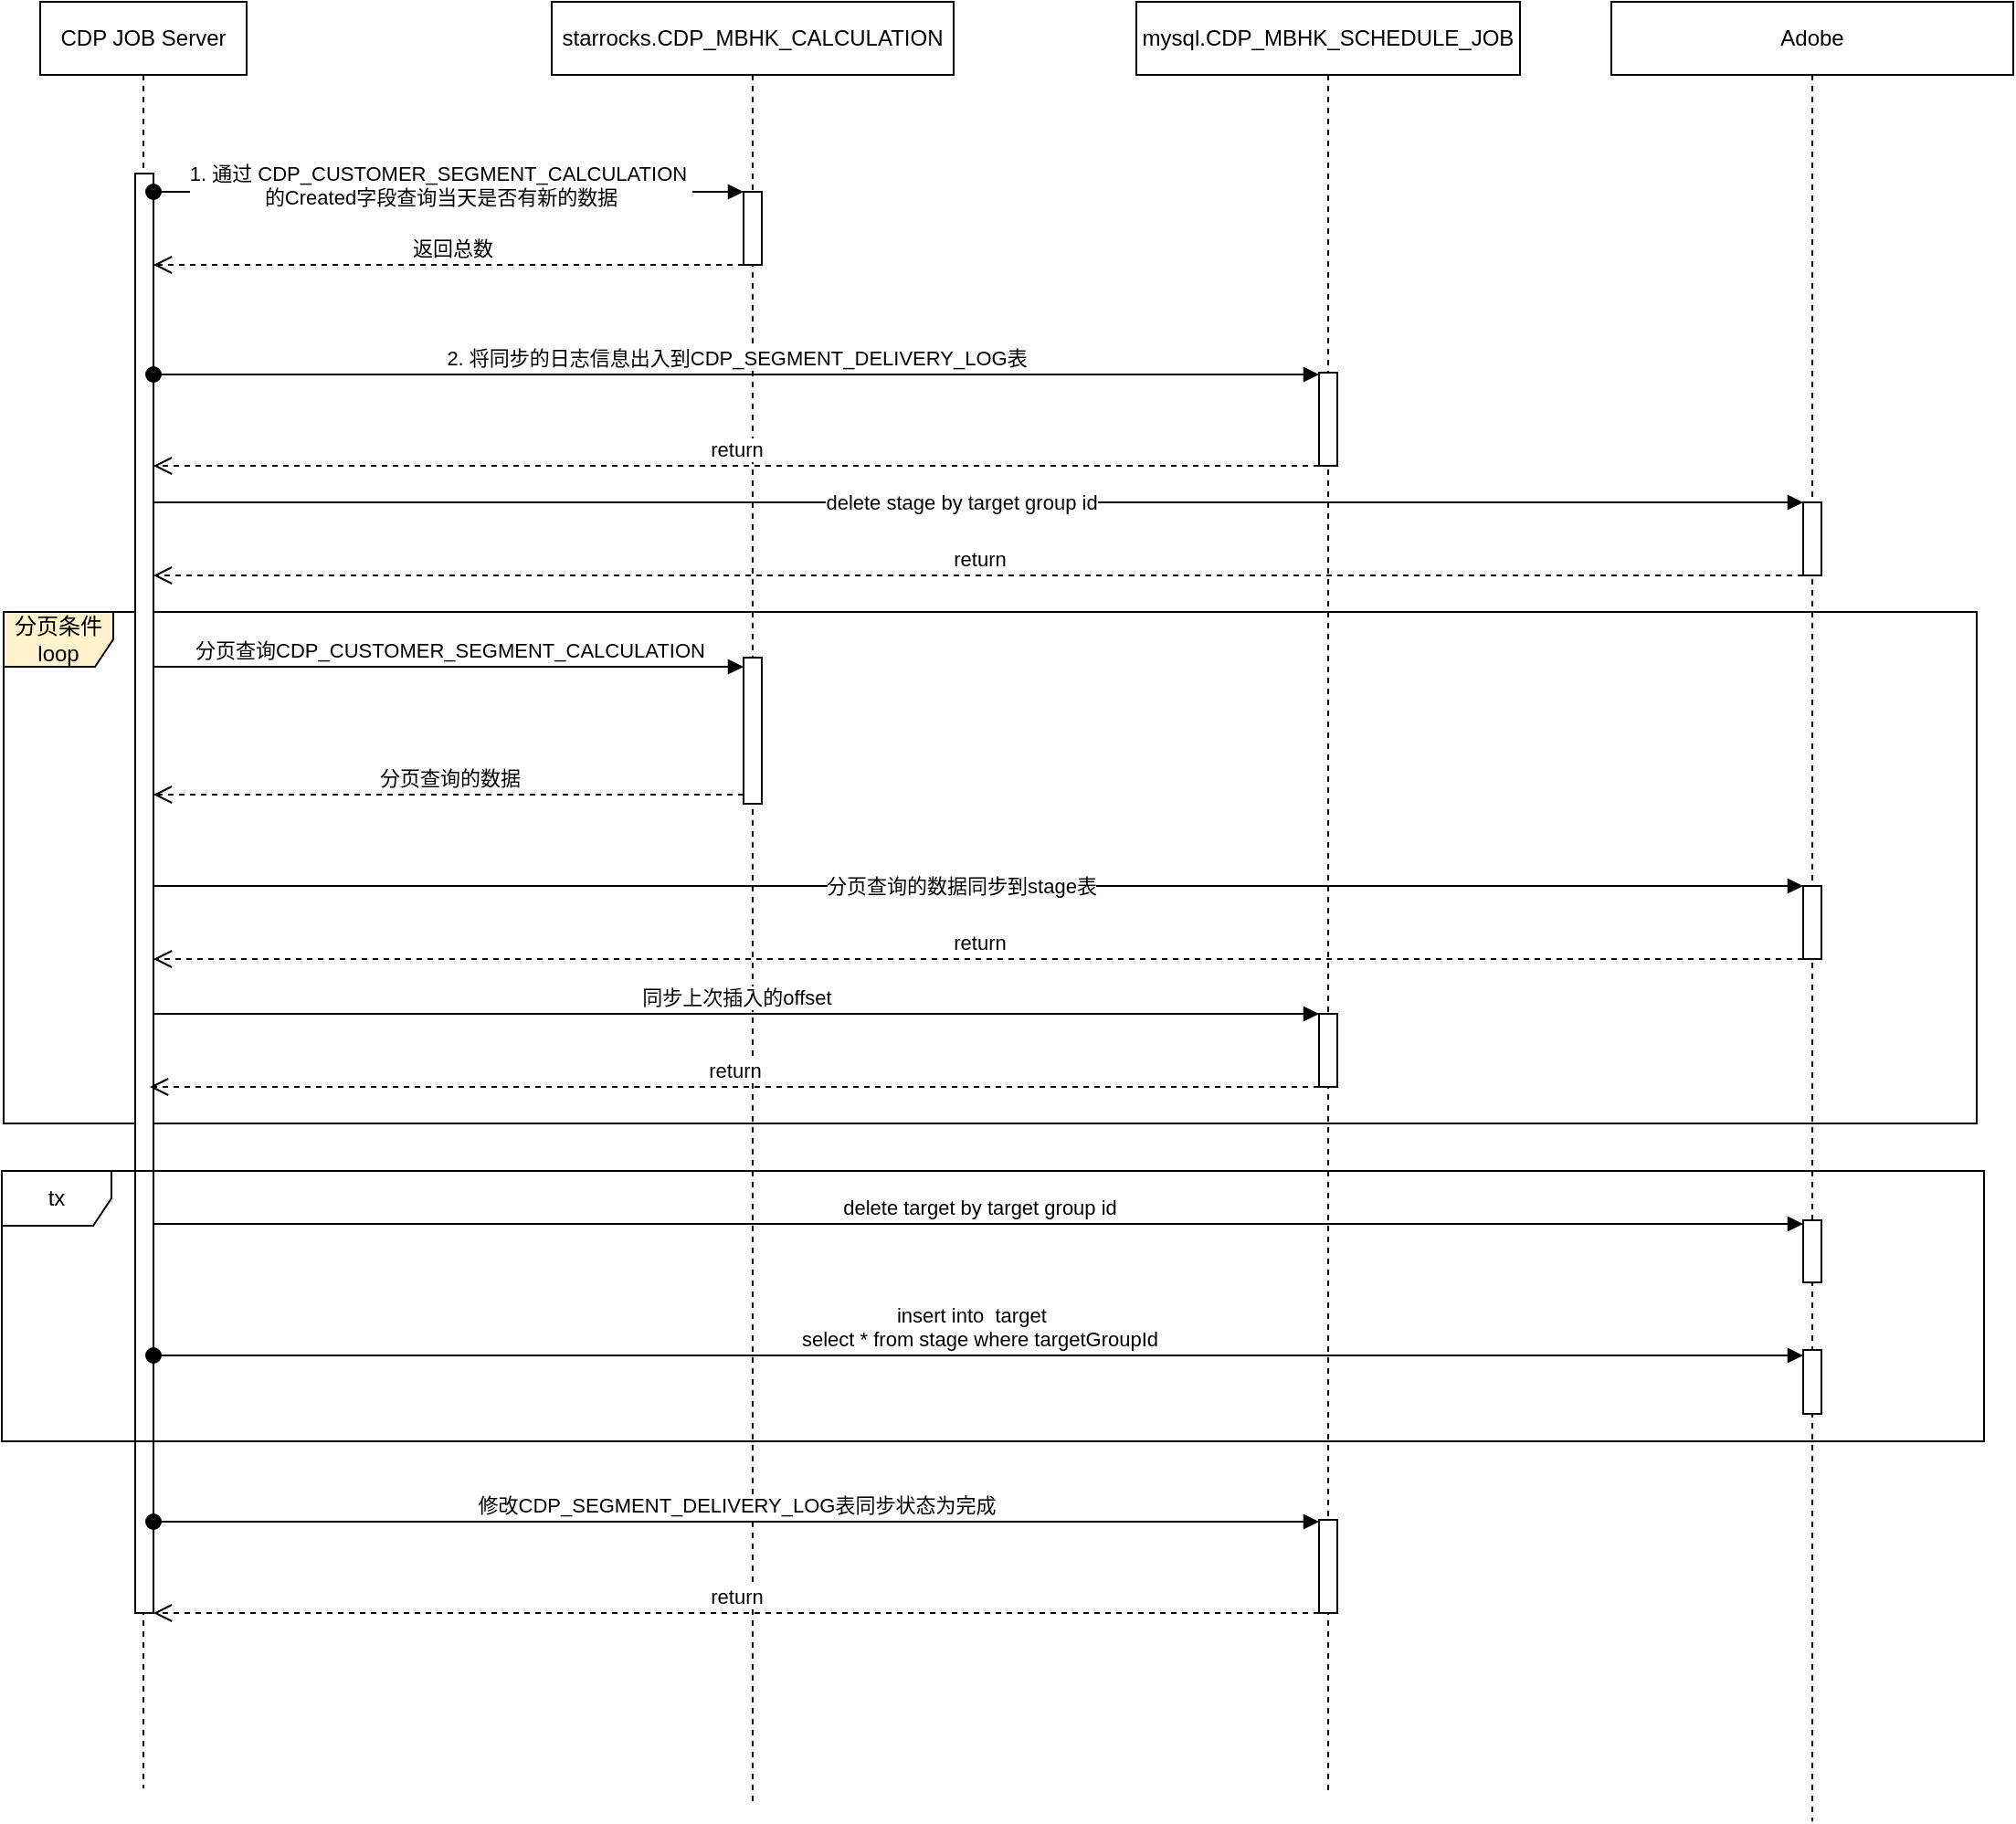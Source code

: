 <mxfile version="21.1.4" type="github">
  <diagram name="第 1 页" id="dYUoFG49znBWoF7892X2">
    <mxGraphModel dx="1440" dy="764" grid="0" gridSize="10" guides="1" tooltips="1" connect="1" arrows="1" fold="1" page="1" pageScale="1" pageWidth="827" pageHeight="1169" math="0" shadow="0">
      <root>
        <mxCell id="0" />
        <mxCell id="1" parent="0" />
        <mxCell id="x_W76neEEtvd7lcD01PX-147" value="分页条件loop" style="shape=umlFrame;whiteSpace=wrap;html=1;pointerEvents=0;fillColor=#fff2cc;strokeColor=default;swimlaneFillColor=none;gradientColor=none;" vertex="1" parent="1">
          <mxGeometry x="154" y="1314" width="1080" height="280" as="geometry" />
        </mxCell>
        <mxCell id="x_W76neEEtvd7lcD01PX-117" value="CDP JOB Server" style="shape=umlLifeline;perimeter=lifelinePerimeter;whiteSpace=wrap;html=1;container=1;dropTarget=0;collapsible=0;recursiveResize=0;outlineConnect=0;portConstraint=eastwest;newEdgeStyle={&quot;edgeStyle&quot;:&quot;elbowEdgeStyle&quot;,&quot;elbow&quot;:&quot;vertical&quot;,&quot;curved&quot;:0,&quot;rounded&quot;:0};" vertex="1" parent="1">
          <mxGeometry x="174" y="980" width="113" height="978" as="geometry" />
        </mxCell>
        <mxCell id="x_W76neEEtvd7lcD01PX-118" value="" style="html=1;points=[];perimeter=orthogonalPerimeter;outlineConnect=0;targetShapes=umlLifeline;portConstraint=eastwest;newEdgeStyle={&quot;edgeStyle&quot;:&quot;elbowEdgeStyle&quot;,&quot;elbow&quot;:&quot;vertical&quot;,&quot;curved&quot;:0,&quot;rounded&quot;:0};" vertex="1" parent="x_W76neEEtvd7lcD01PX-117">
          <mxGeometry x="52" y="94" width="10" height="788" as="geometry" />
        </mxCell>
        <mxCell id="x_W76neEEtvd7lcD01PX-119" value="starrocks.CDP_MBHK_CALCULATION" style="shape=umlLifeline;perimeter=lifelinePerimeter;whiteSpace=wrap;html=1;container=1;dropTarget=0;collapsible=0;recursiveResize=0;outlineConnect=0;portConstraint=eastwest;newEdgeStyle={&quot;edgeStyle&quot;:&quot;elbowEdgeStyle&quot;,&quot;elbow&quot;:&quot;vertical&quot;,&quot;curved&quot;:0,&quot;rounded&quot;:0};" vertex="1" parent="1">
          <mxGeometry x="454" y="980" width="220" height="985" as="geometry" />
        </mxCell>
        <mxCell id="x_W76neEEtvd7lcD01PX-120" value="" style="html=1;points=[];perimeter=orthogonalPerimeter;outlineConnect=0;targetShapes=umlLifeline;portConstraint=eastwest;newEdgeStyle={&quot;edgeStyle&quot;:&quot;elbowEdgeStyle&quot;,&quot;elbow&quot;:&quot;vertical&quot;,&quot;curved&quot;:0,&quot;rounded&quot;:0};" vertex="1" parent="x_W76neEEtvd7lcD01PX-119">
          <mxGeometry x="105" y="104" width="10" height="40" as="geometry" />
        </mxCell>
        <mxCell id="x_W76neEEtvd7lcD01PX-136" value="" style="html=1;points=[];perimeter=orthogonalPerimeter;outlineConnect=0;targetShapes=umlLifeline;portConstraint=eastwest;newEdgeStyle={&quot;edgeStyle&quot;:&quot;elbowEdgeStyle&quot;,&quot;elbow&quot;:&quot;vertical&quot;,&quot;curved&quot;:0,&quot;rounded&quot;:0};" vertex="1" parent="x_W76neEEtvd7lcD01PX-119">
          <mxGeometry x="105" y="359" width="10" height="80" as="geometry" />
        </mxCell>
        <mxCell id="x_W76neEEtvd7lcD01PX-121" value="" style="html=1;verticalAlign=bottom;startArrow=oval;startFill=1;endArrow=block;startSize=8;edgeStyle=elbowEdgeStyle;elbow=vertical;curved=0;rounded=0;" edge="1" parent="1" source="x_W76neEEtvd7lcD01PX-118" target="x_W76neEEtvd7lcD01PX-120">
          <mxGeometry width="60" relative="1" as="geometry">
            <mxPoint x="384" y="1084" as="sourcePoint" />
            <mxPoint x="444" y="1084" as="targetPoint" />
            <Array as="points">
              <mxPoint x="534" y="1084" />
            </Array>
          </mxGeometry>
        </mxCell>
        <mxCell id="x_W76neEEtvd7lcD01PX-124" value="&lt;div&gt;1. 通过 CDP_CUSTOMER_SEGMENT_CALCULATION&amp;nbsp;&lt;/div&gt;&lt;div&gt;的Created字段查询当天是否有新的数据&lt;/div&gt;&lt;div&gt;&lt;br&gt;&lt;/div&gt;" style="edgeLabel;html=1;align=center;verticalAlign=middle;resizable=0;points=[];" vertex="1" connectable="0" parent="x_W76neEEtvd7lcD01PX-121">
          <mxGeometry x="-0.03" y="-3" relative="1" as="geometry">
            <mxPoint as="offset" />
          </mxGeometry>
        </mxCell>
        <mxCell id="x_W76neEEtvd7lcD01PX-125" value="&amp;nbsp;返回总数" style="html=1;verticalAlign=bottom;endArrow=open;dashed=1;endSize=8;edgeStyle=elbowEdgeStyle;elbow=vertical;curved=0;rounded=0;" edge="1" parent="1" source="x_W76neEEtvd7lcD01PX-120" target="x_W76neEEtvd7lcD01PX-118">
          <mxGeometry relative="1" as="geometry">
            <mxPoint x="554" y="1124" as="sourcePoint" />
            <mxPoint x="244" y="1164" as="targetPoint" />
            <Array as="points">
              <mxPoint x="514" y="1124" />
              <mxPoint x="444" y="1164" />
            </Array>
          </mxGeometry>
        </mxCell>
        <mxCell id="x_W76neEEtvd7lcD01PX-128" value="Adobe" style="shape=umlLifeline;perimeter=lifelinePerimeter;whiteSpace=wrap;html=1;container=1;dropTarget=0;collapsible=0;recursiveResize=0;outlineConnect=0;portConstraint=eastwest;newEdgeStyle={&quot;edgeStyle&quot;:&quot;elbowEdgeStyle&quot;,&quot;elbow&quot;:&quot;vertical&quot;,&quot;curved&quot;:0,&quot;rounded&quot;:0};" vertex="1" parent="1">
          <mxGeometry x="1034" y="980" width="220" height="996" as="geometry" />
        </mxCell>
        <mxCell id="x_W76neEEtvd7lcD01PX-132" value="" style="html=1;points=[];perimeter=orthogonalPerimeter;outlineConnect=0;targetShapes=umlLifeline;portConstraint=eastwest;newEdgeStyle={&quot;edgeStyle&quot;:&quot;elbowEdgeStyle&quot;,&quot;elbow&quot;:&quot;vertical&quot;,&quot;curved&quot;:0,&quot;rounded&quot;:0};" vertex="1" parent="x_W76neEEtvd7lcD01PX-128">
          <mxGeometry x="105" y="484" width="10" height="40" as="geometry" />
        </mxCell>
        <mxCell id="x_W76neEEtvd7lcD01PX-152" value="" style="html=1;verticalAlign=bottom;endArrow=block;edgeStyle=elbowEdgeStyle;elbow=vertical;curved=0;rounded=0;" edge="1" parent="x_W76neEEtvd7lcD01PX-128" source="x_W76neEEtvd7lcD01PX-118">
          <mxGeometry relative="1" as="geometry">
            <mxPoint x="-800" y="274" as="sourcePoint" />
            <mxPoint x="105" y="274" as="targetPoint" />
            <Array as="points">
              <mxPoint x="-230" y="274" />
              <mxPoint x="-240" y="264" />
              <mxPoint x="-310" y="184" />
              <mxPoint x="70" y="154" />
            </Array>
          </mxGeometry>
        </mxCell>
        <mxCell id="x_W76neEEtvd7lcD01PX-153" value="delete stage&amp;nbsp;by target group id" style="edgeLabel;html=1;align=center;verticalAlign=middle;resizable=0;points=[];" vertex="1" connectable="0" parent="x_W76neEEtvd7lcD01PX-152">
          <mxGeometry x="-0.021" relative="1" as="geometry">
            <mxPoint as="offset" />
          </mxGeometry>
        </mxCell>
        <mxCell id="x_W76neEEtvd7lcD01PX-154" value="return" style="html=1;verticalAlign=bottom;endArrow=open;dashed=1;endSize=8;edgeStyle=elbowEdgeStyle;elbow=vertical;curved=0;rounded=0;" edge="1" parent="x_W76neEEtvd7lcD01PX-128">
          <mxGeometry relative="1" as="geometry">
            <mxPoint x="-798" y="314" as="targetPoint" />
            <mxPoint x="105" y="314" as="sourcePoint" />
            <Array as="points">
              <mxPoint x="-300" y="314" />
              <mxPoint x="-40" y="334" />
              <mxPoint x="-230" y="324" />
              <mxPoint x="-270" y="334" />
              <mxPoint x="-320" y="214" />
            </Array>
          </mxGeometry>
        </mxCell>
        <mxCell id="x_W76neEEtvd7lcD01PX-155" value="" style="html=1;points=[];perimeter=orthogonalPerimeter;outlineConnect=0;targetShapes=umlLifeline;portConstraint=eastwest;newEdgeStyle={&quot;edgeStyle&quot;:&quot;elbowEdgeStyle&quot;,&quot;elbow&quot;:&quot;vertical&quot;,&quot;curved&quot;:0,&quot;rounded&quot;:0};" vertex="1" parent="x_W76neEEtvd7lcD01PX-128">
          <mxGeometry x="105" y="274" width="10" height="40" as="geometry" />
        </mxCell>
        <mxCell id="x_W76neEEtvd7lcD01PX-160" value="" style="html=1;points=[];perimeter=orthogonalPerimeter;outlineConnect=0;targetShapes=umlLifeline;portConstraint=eastwest;newEdgeStyle={&quot;edgeStyle&quot;:&quot;elbowEdgeStyle&quot;,&quot;elbow&quot;:&quot;vertical&quot;,&quot;curved&quot;:0,&quot;rounded&quot;:0};" vertex="1" parent="x_W76neEEtvd7lcD01PX-128">
          <mxGeometry x="105" y="667" width="10" height="34" as="geometry" />
        </mxCell>
        <mxCell id="x_W76neEEtvd7lcD01PX-166" value="" style="html=1;points=[];perimeter=orthogonalPerimeter;outlineConnect=0;targetShapes=umlLifeline;portConstraint=eastwest;newEdgeStyle={&quot;edgeStyle&quot;:&quot;elbowEdgeStyle&quot;,&quot;elbow&quot;:&quot;vertical&quot;,&quot;curved&quot;:0,&quot;rounded&quot;:0};" vertex="1" parent="x_W76neEEtvd7lcD01PX-128">
          <mxGeometry x="105" y="738" width="10" height="35" as="geometry" />
        </mxCell>
        <mxCell id="x_W76neEEtvd7lcD01PX-129" value="mysql.CDP_MBHK_SCHEDULE_JOB" style="shape=umlLifeline;perimeter=lifelinePerimeter;whiteSpace=wrap;html=1;container=1;dropTarget=0;collapsible=0;recursiveResize=0;outlineConnect=0;portConstraint=eastwest;newEdgeStyle={&quot;edgeStyle&quot;:&quot;elbowEdgeStyle&quot;,&quot;elbow&quot;:&quot;vertical&quot;,&quot;curved&quot;:0,&quot;rounded&quot;:0};" vertex="1" parent="1">
          <mxGeometry x="774" y="980" width="210" height="979" as="geometry" />
        </mxCell>
        <mxCell id="x_W76neEEtvd7lcD01PX-130" value="" style="html=1;points=[];perimeter=orthogonalPerimeter;outlineConnect=0;targetShapes=umlLifeline;portConstraint=eastwest;newEdgeStyle={&quot;edgeStyle&quot;:&quot;elbowEdgeStyle&quot;,&quot;elbow&quot;:&quot;vertical&quot;,&quot;curved&quot;:0,&quot;rounded&quot;:0};" vertex="1" parent="x_W76neEEtvd7lcD01PX-129">
          <mxGeometry x="100" y="203" width="10" height="51" as="geometry" />
        </mxCell>
        <mxCell id="x_W76neEEtvd7lcD01PX-144" value="" style="html=1;points=[];perimeter=orthogonalPerimeter;outlineConnect=0;targetShapes=umlLifeline;portConstraint=eastwest;newEdgeStyle={&quot;edgeStyle&quot;:&quot;elbowEdgeStyle&quot;,&quot;elbow&quot;:&quot;vertical&quot;,&quot;curved&quot;:0,&quot;rounded&quot;:0};" vertex="1" parent="x_W76neEEtvd7lcD01PX-129">
          <mxGeometry x="100" y="554" width="10" height="40" as="geometry" />
        </mxCell>
        <mxCell id="x_W76neEEtvd7lcD01PX-172" value="" style="html=1;points=[];perimeter=orthogonalPerimeter;outlineConnect=0;targetShapes=umlLifeline;portConstraint=eastwest;newEdgeStyle={&quot;edgeStyle&quot;:&quot;elbowEdgeStyle&quot;,&quot;elbow&quot;:&quot;vertical&quot;,&quot;curved&quot;:0,&quot;rounded&quot;:0};" vertex="1" parent="x_W76neEEtvd7lcD01PX-129">
          <mxGeometry x="100" y="831" width="10" height="51" as="geometry" />
        </mxCell>
        <mxCell id="x_W76neEEtvd7lcD01PX-173" value="修改CDP_SEGMENT_DELIVERY_LOG表同步状态为完成" style="html=1;verticalAlign=bottom;startArrow=oval;startFill=1;endArrow=block;startSize=8;edgeStyle=elbowEdgeStyle;elbow=vertical;curved=0;rounded=0;" edge="1" parent="x_W76neEEtvd7lcD01PX-129" target="x_W76neEEtvd7lcD01PX-172">
          <mxGeometry width="60" relative="1" as="geometry">
            <mxPoint x="-538" y="832" as="sourcePoint" />
            <mxPoint x="-350" y="852" as="targetPoint" />
            <Array as="points">
              <mxPoint x="-380" y="832" />
              <mxPoint x="-160" y="802" />
            </Array>
          </mxGeometry>
        </mxCell>
        <mxCell id="x_W76neEEtvd7lcD01PX-174" value="return" style="html=1;verticalAlign=bottom;endArrow=open;dashed=1;endSize=8;edgeStyle=elbowEdgeStyle;elbow=vertical;curved=0;rounded=0;" edge="1" parent="x_W76neEEtvd7lcD01PX-129" source="x_W76neEEtvd7lcD01PX-172">
          <mxGeometry relative="1" as="geometry">
            <mxPoint x="-100" y="862" as="sourcePoint" />
            <mxPoint x="-538" y="882" as="targetPoint" />
            <Array as="points">
              <mxPoint x="-150" y="882" />
            </Array>
          </mxGeometry>
        </mxCell>
        <mxCell id="x_W76neEEtvd7lcD01PX-131" value="2. 将同步的日志信息出入到CDP_SEGMENT_DELIVERY_LOG表" style="html=1;verticalAlign=bottom;startArrow=oval;startFill=1;endArrow=block;startSize=8;edgeStyle=elbowEdgeStyle;elbow=vertical;curved=0;rounded=0;" edge="1" parent="1" target="x_W76neEEtvd7lcD01PX-130">
          <mxGeometry width="60" relative="1" as="geometry">
            <mxPoint x="236" y="1184" as="sourcePoint" />
            <mxPoint x="424" y="1204" as="targetPoint" />
            <Array as="points">
              <mxPoint x="394" y="1184" />
              <mxPoint x="614" y="1154" />
            </Array>
          </mxGeometry>
        </mxCell>
        <mxCell id="x_W76neEEtvd7lcD01PX-135" value="return" style="html=1;verticalAlign=bottom;endArrow=open;dashed=1;endSize=8;edgeStyle=elbowEdgeStyle;elbow=vertical;curved=0;rounded=0;" edge="1" parent="1" source="x_W76neEEtvd7lcD01PX-130">
          <mxGeometry relative="1" as="geometry">
            <mxPoint x="674" y="1214" as="sourcePoint" />
            <mxPoint x="236" y="1234" as="targetPoint" />
            <Array as="points">
              <mxPoint x="624" y="1234" />
            </Array>
          </mxGeometry>
        </mxCell>
        <mxCell id="x_W76neEEtvd7lcD01PX-133" value="" style="html=1;verticalAlign=bottom;endArrow=block;edgeStyle=elbowEdgeStyle;elbow=vertical;curved=0;rounded=0;" edge="1" target="x_W76neEEtvd7lcD01PX-132" parent="1" source="x_W76neEEtvd7lcD01PX-118">
          <mxGeometry relative="1" as="geometry">
            <mxPoint x="234" y="1464" as="sourcePoint" />
            <Array as="points">
              <mxPoint x="804" y="1464" />
              <mxPoint x="794" y="1454" />
              <mxPoint x="724" y="1374" />
              <mxPoint x="1104" y="1344" />
            </Array>
          </mxGeometry>
        </mxCell>
        <mxCell id="x_W76neEEtvd7lcD01PX-139" value="分页查询的数据同步到stage表" style="edgeLabel;html=1;align=center;verticalAlign=middle;resizable=0;points=[];" vertex="1" connectable="0" parent="x_W76neEEtvd7lcD01PX-133">
          <mxGeometry x="-0.021" relative="1" as="geometry">
            <mxPoint as="offset" />
          </mxGeometry>
        </mxCell>
        <mxCell id="x_W76neEEtvd7lcD01PX-134" value="return" style="html=1;verticalAlign=bottom;endArrow=open;dashed=1;endSize=8;edgeStyle=elbowEdgeStyle;elbow=vertical;curved=0;rounded=0;" edge="1" source="x_W76neEEtvd7lcD01PX-132" parent="1">
          <mxGeometry relative="1" as="geometry">
            <mxPoint x="236" y="1504" as="targetPoint" />
            <Array as="points">
              <mxPoint x="734" y="1504" />
              <mxPoint x="994" y="1524" />
              <mxPoint x="804" y="1514" />
              <mxPoint x="764" y="1524" />
              <mxPoint x="714" y="1404" />
            </Array>
          </mxGeometry>
        </mxCell>
        <mxCell id="x_W76neEEtvd7lcD01PX-137" value="分页查询CDP_CUSTOMER_SEGMENT_CALCULATION" style="html=1;verticalAlign=bottom;endArrow=block;edgeStyle=elbowEdgeStyle;elbow=vertical;curved=0;rounded=0;" edge="1" target="x_W76neEEtvd7lcD01PX-136" parent="1">
          <mxGeometry x="0.003" relative="1" as="geometry">
            <mxPoint x="236" y="1344" as="sourcePoint" />
            <Array as="points">
              <mxPoint x="434" y="1344" />
            </Array>
            <mxPoint as="offset" />
          </mxGeometry>
        </mxCell>
        <mxCell id="x_W76neEEtvd7lcD01PX-138" value="分页查询的数据" style="html=1;verticalAlign=bottom;endArrow=open;dashed=1;endSize=8;edgeStyle=elbowEdgeStyle;elbow=vertical;curved=0;rounded=0;" edge="1" source="x_W76neEEtvd7lcD01PX-136" parent="1">
          <mxGeometry relative="1" as="geometry">
            <mxPoint x="236" y="1414" as="targetPoint" />
            <Array as="points">
              <mxPoint x="384" y="1414" />
            </Array>
          </mxGeometry>
        </mxCell>
        <mxCell id="x_W76neEEtvd7lcD01PX-145" value="同步上次插入的offset" style="html=1;verticalAlign=bottom;endArrow=block;edgeStyle=elbowEdgeStyle;elbow=vertical;curved=0;rounded=0;" edge="1" target="x_W76neEEtvd7lcD01PX-144" parent="1">
          <mxGeometry relative="1" as="geometry">
            <mxPoint x="236" y="1534" as="sourcePoint" />
            <Array as="points">
              <mxPoint x="804" y="1534" />
            </Array>
          </mxGeometry>
        </mxCell>
        <mxCell id="x_W76neEEtvd7lcD01PX-146" value="return" style="html=1;verticalAlign=bottom;endArrow=open;dashed=1;endSize=8;edgeStyle=elbowEdgeStyle;elbow=vertical;curved=0;rounded=0;" edge="1" source="x_W76neEEtvd7lcD01PX-144" parent="1">
          <mxGeometry relative="1" as="geometry">
            <mxPoint x="234" y="1574" as="targetPoint" />
            <Array as="points">
              <mxPoint x="794" y="1574" />
            </Array>
          </mxGeometry>
        </mxCell>
        <mxCell id="x_W76neEEtvd7lcD01PX-151" value="" style="html=1;points=[];perimeter=orthogonalPerimeter;outlineConnect=0;targetShapes=umlLifeline;portConstraint=eastwest;newEdgeStyle={&quot;edgeStyle&quot;:&quot;elbowEdgeStyle&quot;,&quot;elbow&quot;:&quot;vertical&quot;,&quot;curved&quot;:0,&quot;rounded&quot;:0};" vertex="1" parent="1">
          <mxGeometry x="1139" y="1464" width="10" height="40" as="geometry" />
        </mxCell>
        <mxCell id="x_W76neEEtvd7lcD01PX-161" value="delete target by target group id" style="html=1;verticalAlign=bottom;endArrow=block;edgeStyle=elbowEdgeStyle;elbow=vertical;curved=0;rounded=0;" edge="1" target="x_W76neEEtvd7lcD01PX-160" parent="1" source="x_W76neEEtvd7lcD01PX-118">
          <mxGeometry x="0.001" relative="1" as="geometry">
            <mxPoint x="1069" y="1647" as="sourcePoint" />
            <Array as="points">
              <mxPoint x="489" y="1649" />
            </Array>
            <mxPoint as="offset" />
          </mxGeometry>
        </mxCell>
        <mxCell id="x_W76neEEtvd7lcD01PX-169" value="insert into&amp;nbsp; target&amp;nbsp; &amp;nbsp;&lt;br style=&quot;border-color: var(--border-color); text-align: left;&quot;&gt;&lt;span style=&quot;text-align: left;&quot;&gt;select * from stage where targetGroupId&lt;/span&gt;" style="html=1;verticalAlign=bottom;startArrow=oval;startFill=1;endArrow=block;startSize=8;edgeStyle=elbowEdgeStyle;elbow=vertical;curved=0;rounded=0;" edge="1" parent="1" source="x_W76neEEtvd7lcD01PX-118" target="x_W76neEEtvd7lcD01PX-166">
          <mxGeometry width="60" relative="1" as="geometry">
            <mxPoint x="241" y="1749" as="sourcePoint" />
            <mxPoint x="322" y="1708" as="targetPoint" />
            <Array as="points">
              <mxPoint x="976" y="1721" />
            </Array>
          </mxGeometry>
        </mxCell>
        <mxCell id="x_W76neEEtvd7lcD01PX-171" value="tx" style="shape=umlFrame;whiteSpace=wrap;html=1;pointerEvents=0;" vertex="1" parent="1">
          <mxGeometry x="153" y="1620" width="1085" height="148" as="geometry" />
        </mxCell>
      </root>
    </mxGraphModel>
  </diagram>
</mxfile>
